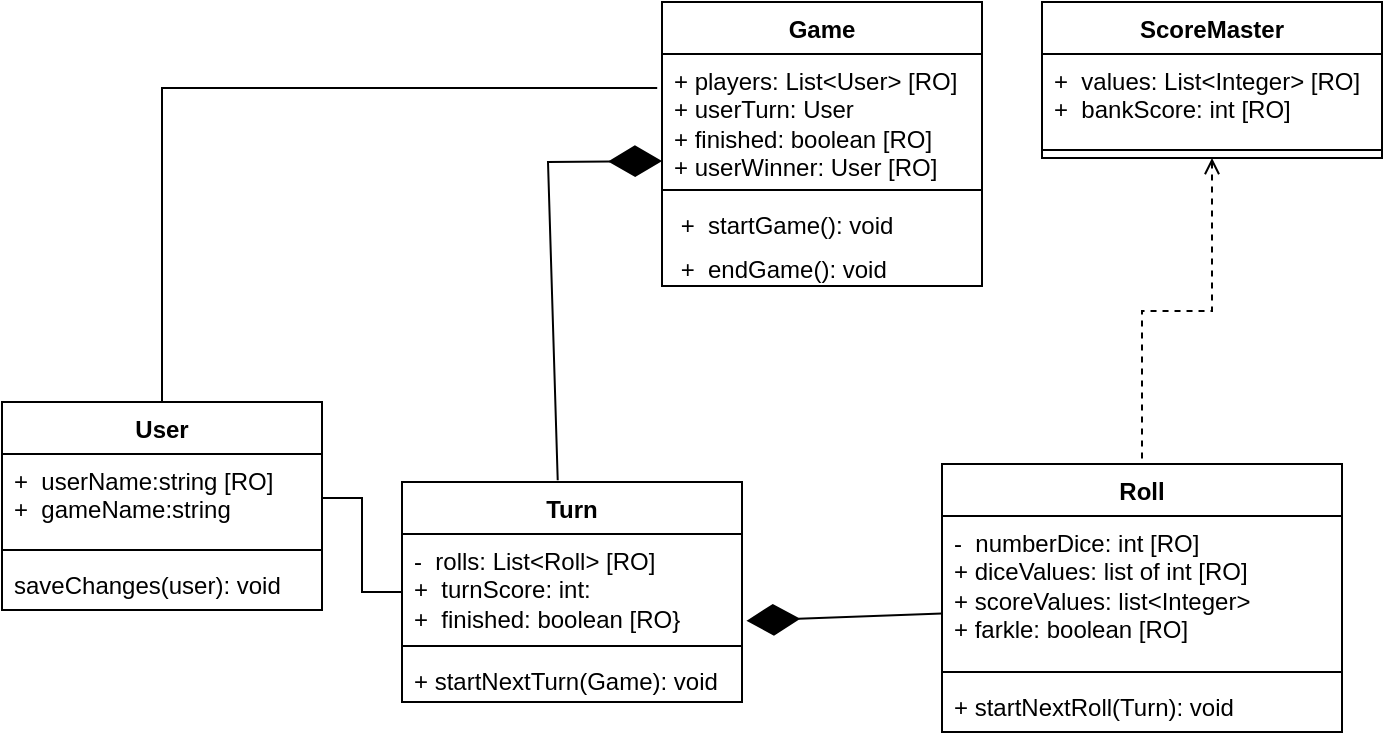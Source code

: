 <mxfile version="26.0.15">
  <diagram id="peEkl4aIgAbrXeQ6plFa" name="Page-1">
    <mxGraphModel dx="1050" dy="562" grid="1" gridSize="10" guides="1" tooltips="1" connect="1" arrows="1" fold="1" page="1" pageScale="1" pageWidth="850" pageHeight="1100" math="0" shadow="0">
      <root>
        <mxCell id="0" />
        <mxCell id="1" parent="0" />
        <mxCell id="Hqp2iDPqweFUYbqCkUHq-1" value="Turn" style="swimlane;fontStyle=1;align=center;verticalAlign=top;childLayout=stackLayout;horizontal=1;startSize=26;horizontalStack=0;resizeParent=1;resizeParentMax=0;resizeLast=0;collapsible=1;marginBottom=0;whiteSpace=wrap;html=1;" parent="1" vertex="1">
          <mxGeometry x="340" y="260" width="170" height="110" as="geometry" />
        </mxCell>
        <mxCell id="Hqp2iDPqweFUYbqCkUHq-2" value="-&amp;nbsp; rolls: List&amp;lt;Roll&amp;gt; [RO]&lt;div&gt;+&amp;nbsp; turnScore: int:&lt;/div&gt;&lt;div&gt;+&amp;nbsp; finished: boolean [RO}&lt;/div&gt;" style="text;strokeColor=none;fillColor=none;align=left;verticalAlign=top;spacingLeft=4;spacingRight=4;overflow=hidden;rotatable=0;points=[[0,0.5],[1,0.5]];portConstraint=eastwest;whiteSpace=wrap;html=1;" parent="Hqp2iDPqweFUYbqCkUHq-1" vertex="1">
          <mxGeometry y="26" width="170" height="52" as="geometry" />
        </mxCell>
        <mxCell id="Hqp2iDPqweFUYbqCkUHq-3" value="" style="line;strokeWidth=1;fillColor=none;align=left;verticalAlign=middle;spacingTop=-1;spacingLeft=3;spacingRight=3;rotatable=0;labelPosition=right;points=[];portConstraint=eastwest;strokeColor=inherit;" parent="Hqp2iDPqweFUYbqCkUHq-1" vertex="1">
          <mxGeometry y="78" width="170" height="8" as="geometry" />
        </mxCell>
        <mxCell id="cb0f6lu0sOfG4pyCu2vx-6" value="&lt;div&gt;+ startNextTurn(Game): void&lt;/div&gt;" style="text;strokeColor=none;fillColor=none;align=left;verticalAlign=top;spacingLeft=4;spacingRight=4;overflow=hidden;rotatable=0;points=[[0,0.5],[1,0.5]];portConstraint=eastwest;whiteSpace=wrap;html=1;" parent="Hqp2iDPqweFUYbqCkUHq-1" vertex="1">
          <mxGeometry y="86" width="170" height="24" as="geometry" />
        </mxCell>
        <mxCell id="Hqp2iDPqweFUYbqCkUHq-13" value="User" style="swimlane;fontStyle=1;align=center;verticalAlign=top;childLayout=stackLayout;horizontal=1;startSize=26;horizontalStack=0;resizeParent=1;resizeParentMax=0;resizeLast=0;collapsible=1;marginBottom=0;whiteSpace=wrap;html=1;" parent="1" vertex="1">
          <mxGeometry x="140" y="220" width="160" height="104" as="geometry" />
        </mxCell>
        <mxCell id="Hqp2iDPqweFUYbqCkUHq-14" value="+&amp;nbsp; userName:string [RO]&lt;div&gt;+&amp;nbsp; gameName:string&lt;br&gt;&lt;div&gt;&lt;br&gt;&lt;/div&gt;&lt;/div&gt;" style="text;strokeColor=none;fillColor=none;align=left;verticalAlign=top;spacingLeft=4;spacingRight=4;overflow=hidden;rotatable=0;points=[[0,0.5],[1,0.5]];portConstraint=eastwest;whiteSpace=wrap;html=1;" parent="Hqp2iDPqweFUYbqCkUHq-13" vertex="1">
          <mxGeometry y="26" width="160" height="44" as="geometry" />
        </mxCell>
        <mxCell id="Hqp2iDPqweFUYbqCkUHq-15" value="" style="line;strokeWidth=1;fillColor=none;align=left;verticalAlign=middle;spacingTop=-1;spacingLeft=3;spacingRight=3;rotatable=0;labelPosition=right;points=[];portConstraint=eastwest;strokeColor=inherit;" parent="Hqp2iDPqweFUYbqCkUHq-13" vertex="1">
          <mxGeometry y="70" width="160" height="8" as="geometry" />
        </mxCell>
        <mxCell id="Hqp2iDPqweFUYbqCkUHq-16" value="saveChanges(user): void" style="text;strokeColor=none;fillColor=none;align=left;verticalAlign=top;spacingLeft=4;spacingRight=4;overflow=hidden;rotatable=0;points=[[0,0.5],[1,0.5]];portConstraint=eastwest;whiteSpace=wrap;html=1;" parent="Hqp2iDPqweFUYbqCkUHq-13" vertex="1">
          <mxGeometry y="78" width="160" height="26" as="geometry" />
        </mxCell>
        <mxCell id="Hqp2iDPqweFUYbqCkUHq-17" value="Roll" style="swimlane;fontStyle=1;align=center;verticalAlign=top;childLayout=stackLayout;horizontal=1;startSize=26;horizontalStack=0;resizeParent=1;resizeParentMax=0;resizeLast=0;collapsible=1;marginBottom=0;whiteSpace=wrap;html=1;" parent="1" vertex="1">
          <mxGeometry x="610" y="251" width="200" height="134" as="geometry" />
        </mxCell>
        <mxCell id="Hqp2iDPqweFUYbqCkUHq-18" value="&lt;div&gt;-&amp;nbsp; numberDice: int [RO]&lt;/div&gt;+ diceValues: list of int [RO]&lt;div&gt;+ scoreValues: list&amp;lt;Integer&amp;gt;&lt;/div&gt;&lt;div&gt;&lt;span style=&quot;background-color: transparent; color: light-dark(rgb(0, 0, 0), rgb(255, 255, 255));&quot;&gt;+ farkle: boolean [RO]&lt;/span&gt;&lt;/div&gt;" style="text;strokeColor=none;fillColor=none;align=left;verticalAlign=top;spacingLeft=4;spacingRight=4;overflow=hidden;rotatable=0;points=[[0,0.5],[1,0.5]];portConstraint=eastwest;whiteSpace=wrap;html=1;" parent="Hqp2iDPqweFUYbqCkUHq-17" vertex="1">
          <mxGeometry y="26" width="200" height="74" as="geometry" />
        </mxCell>
        <mxCell id="Hqp2iDPqweFUYbqCkUHq-19" value="" style="line;strokeWidth=1;fillColor=none;align=left;verticalAlign=middle;spacingTop=-1;spacingLeft=3;spacingRight=3;rotatable=0;labelPosition=right;points=[];portConstraint=eastwest;strokeColor=inherit;" parent="Hqp2iDPqweFUYbqCkUHq-17" vertex="1">
          <mxGeometry y="100" width="200" height="8" as="geometry" />
        </mxCell>
        <mxCell id="Hqp2iDPqweFUYbqCkUHq-20" value="+ startNextRoll(Turn): void&lt;div&gt;&lt;div&gt;&lt;br&gt;&lt;/div&gt;&lt;/div&gt;" style="text;strokeColor=none;fillColor=none;align=left;verticalAlign=top;spacingLeft=4;spacingRight=4;overflow=hidden;rotatable=0;points=[[0,0.5],[1,0.5]];portConstraint=eastwest;whiteSpace=wrap;html=1;" parent="Hqp2iDPqweFUYbqCkUHq-17" vertex="1">
          <mxGeometry y="108" width="200" height="26" as="geometry" />
        </mxCell>
        <mxCell id="Hqp2iDPqweFUYbqCkUHq-21" value="Game" style="swimlane;fontStyle=1;align=center;verticalAlign=top;childLayout=stackLayout;horizontal=1;startSize=26;horizontalStack=0;resizeParent=1;resizeParentMax=0;resizeLast=0;collapsible=1;marginBottom=0;whiteSpace=wrap;html=1;" parent="1" vertex="1">
          <mxGeometry x="470" y="20" width="160" height="142" as="geometry" />
        </mxCell>
        <mxCell id="Hqp2iDPqweFUYbqCkUHq-22" value="+ players: List&amp;lt;User&amp;gt; [RO]&lt;div&gt;+ userTurn: User&lt;/div&gt;&lt;div&gt;+ finished: boolean [RO]&lt;/div&gt;&lt;div&gt;+ userWinner: User [RO]&lt;/div&gt;&lt;div&gt;&lt;br&gt;&lt;div&gt;&lt;br&gt;&lt;/div&gt;&lt;/div&gt;" style="text;strokeColor=none;fillColor=none;align=left;verticalAlign=top;spacingLeft=4;spacingRight=4;overflow=hidden;rotatable=0;points=[[0,0.5],[1,0.5]];portConstraint=eastwest;whiteSpace=wrap;html=1;" parent="Hqp2iDPqweFUYbqCkUHq-21" vertex="1">
          <mxGeometry y="26" width="160" height="64" as="geometry" />
        </mxCell>
        <mxCell id="cb0f6lu0sOfG4pyCu2vx-16" value="" style="endArrow=diamondThin;endFill=1;endSize=24;html=1;rounded=0;entryX=1.013;entryY=0.835;entryDx=0;entryDy=0;entryPerimeter=0;exitX=0.458;exitY=-0.008;exitDx=0;exitDy=0;exitPerimeter=0;" parent="Hqp2iDPqweFUYbqCkUHq-21" source="Hqp2iDPqweFUYbqCkUHq-1" edge="1">
          <mxGeometry width="160" relative="1" as="geometry">
            <mxPoint x="108" y="79.5" as="sourcePoint" />
            <mxPoint y="79.5" as="targetPoint" />
            <Array as="points">
              <mxPoint x="-57" y="80" />
            </Array>
          </mxGeometry>
        </mxCell>
        <mxCell id="Hqp2iDPqweFUYbqCkUHq-23" value="" style="line;strokeWidth=1;fillColor=none;align=left;verticalAlign=middle;spacingTop=-1;spacingLeft=3;spacingRight=3;rotatable=0;labelPosition=right;points=[];portConstraint=eastwest;strokeColor=inherit;" parent="Hqp2iDPqweFUYbqCkUHq-21" vertex="1">
          <mxGeometry y="90" width="160" height="8" as="geometry" />
        </mxCell>
        <mxCell id="Hqp2iDPqweFUYbqCkUHq-24" value="&amp;nbsp;+&amp;nbsp; startGame(): void" style="text;strokeColor=none;fillColor=none;align=left;verticalAlign=top;spacingLeft=4;spacingRight=4;overflow=hidden;rotatable=0;points=[[0,0.5],[1,0.5]];portConstraint=eastwest;whiteSpace=wrap;html=1;" parent="Hqp2iDPqweFUYbqCkUHq-21" vertex="1">
          <mxGeometry y="98" width="160" height="22" as="geometry" />
        </mxCell>
        <mxCell id="oO5J2J-j7TnRmZyRBJAW-5" value="&amp;nbsp;+&amp;nbsp; endGame(): void" style="text;strokeColor=none;fillColor=none;align=left;verticalAlign=top;spacingLeft=4;spacingRight=4;overflow=hidden;rotatable=0;points=[[0,0.5],[1,0.5]];portConstraint=eastwest;whiteSpace=wrap;html=1;" vertex="1" parent="Hqp2iDPqweFUYbqCkUHq-21">
          <mxGeometry y="120" width="160" height="22" as="geometry" />
        </mxCell>
        <mxCell id="cb0f6lu0sOfG4pyCu2vx-7" value="ScoreMaster" style="swimlane;fontStyle=1;align=center;verticalAlign=top;childLayout=stackLayout;horizontal=1;startSize=26;horizontalStack=0;resizeParent=1;resizeParentMax=0;resizeLast=0;collapsible=1;marginBottom=0;whiteSpace=wrap;html=1;" parent="1" vertex="1">
          <mxGeometry x="660" y="20" width="170" height="78" as="geometry" />
        </mxCell>
        <mxCell id="cb0f6lu0sOfG4pyCu2vx-8" value="&lt;div&gt;&lt;span style=&quot;background-color: transparent; color: light-dark(rgb(0, 0, 0), rgb(255, 255, 255));&quot;&gt;+&amp;nbsp; values: List&amp;lt;Integer&amp;gt; [RO]&lt;/span&gt;&lt;/div&gt;&lt;div&gt;+&amp;nbsp; bankScore: int [RO]&lt;/div&gt;" style="text;strokeColor=none;fillColor=none;align=left;verticalAlign=top;spacingLeft=4;spacingRight=4;overflow=hidden;rotatable=0;points=[[0,0.5],[1,0.5]];portConstraint=eastwest;whiteSpace=wrap;html=1;" parent="cb0f6lu0sOfG4pyCu2vx-7" vertex="1">
          <mxGeometry y="26" width="170" height="44" as="geometry" />
        </mxCell>
        <mxCell id="cb0f6lu0sOfG4pyCu2vx-9" value="" style="line;strokeWidth=1;fillColor=none;align=left;verticalAlign=middle;spacingTop=-1;spacingLeft=3;spacingRight=3;rotatable=0;labelPosition=right;points=[];portConstraint=eastwest;strokeColor=inherit;" parent="cb0f6lu0sOfG4pyCu2vx-7" vertex="1">
          <mxGeometry y="70" width="170" height="8" as="geometry" />
        </mxCell>
        <mxCell id="cb0f6lu0sOfG4pyCu2vx-15" value="" style="endArrow=diamondThin;endFill=1;endSize=24;html=1;rounded=0;entryX=1.013;entryY=0.835;entryDx=0;entryDy=0;entryPerimeter=0;exitX=0;exitY=0.658;exitDx=0;exitDy=0;exitPerimeter=0;" parent="1" source="Hqp2iDPqweFUYbqCkUHq-18" target="Hqp2iDPqweFUYbqCkUHq-2" edge="1">
          <mxGeometry width="160" relative="1" as="geometry">
            <mxPoint x="340" y="130" as="sourcePoint" />
            <mxPoint x="500" y="130" as="targetPoint" />
          </mxGeometry>
        </mxCell>
        <mxCell id="cb0f6lu0sOfG4pyCu2vx-17" value="" style="endArrow=none;html=1;edgeStyle=orthogonalEdgeStyle;rounded=0;entryX=-0.015;entryY=0.266;entryDx=0;entryDy=0;entryPerimeter=0;exitX=0.5;exitY=0;exitDx=0;exitDy=0;" parent="1" source="Hqp2iDPqweFUYbqCkUHq-13" target="Hqp2iDPqweFUYbqCkUHq-22" edge="1">
          <mxGeometry relative="1" as="geometry">
            <mxPoint x="340" y="130" as="sourcePoint" />
            <mxPoint x="500" y="130" as="targetPoint" />
          </mxGeometry>
        </mxCell>
        <mxCell id="cb0f6lu0sOfG4pyCu2vx-20" value="" style="endArrow=none;html=1;edgeStyle=orthogonalEdgeStyle;rounded=0;entryX=0.5;entryY=0;entryDx=0;entryDy=0;exitX=0.5;exitY=1;exitDx=0;exitDy=0;dashed=1;endFill=0;startFill=0;startArrow=open;" parent="1" source="cb0f6lu0sOfG4pyCu2vx-7" target="Hqp2iDPqweFUYbqCkUHq-17" edge="1">
          <mxGeometry relative="1" as="geometry">
            <mxPoint x="730" y="140" as="sourcePoint" />
            <mxPoint x="500" y="130" as="targetPoint" />
          </mxGeometry>
        </mxCell>
        <mxCell id="oO5J2J-j7TnRmZyRBJAW-4" value="" style="endArrow=none;html=1;rounded=0;exitX=1;exitY=0.5;exitDx=0;exitDy=0;entryX=0;entryY=0.5;entryDx=0;entryDy=0;edgeStyle=orthogonalEdgeStyle;" edge="1" parent="1" source="Hqp2iDPqweFUYbqCkUHq-14" target="Hqp2iDPqweFUYbqCkUHq-1">
          <mxGeometry width="50" height="50" relative="1" as="geometry">
            <mxPoint x="400" y="230" as="sourcePoint" />
            <mxPoint x="450" y="180" as="targetPoint" />
          </mxGeometry>
        </mxCell>
      </root>
    </mxGraphModel>
  </diagram>
</mxfile>
